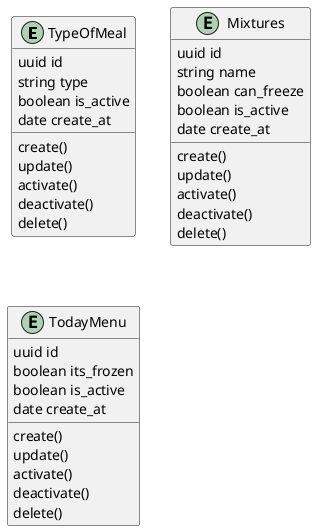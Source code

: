 @startuml

entity TypeOfMeal

TypeOfMeal : uuid id
TypeOfMeal : string type
TypeOfMeal : boolean is_active
TypeOfMeal : date create_at

TypeOfMeal : create()
TypeOfMeal : update()
TypeOfMeal : activate()
TypeOfMeal : deactivate()
TypeOfMeal : delete()

entity Mixtures

Mixtures : uuid id
Mixtures : string name
Mixtures : boolean can_freeze
Mixtures : boolean is_active
Mixtures : date create_at

Mixtures : create()
Mixtures : update()
Mixtures : activate()
Mixtures : deactivate()
Mixtures : delete()

entity TodayMenu

TodayMenu : uuid id
TodayMenu : boolean its_frozen
TodayMenu : boolean is_active
TodayMenu : date create_at

TodayMenu : create()
TodayMenu : update()
TodayMenu : activate()
TodayMenu : deactivate()
TodayMenu : delete()

@enduml